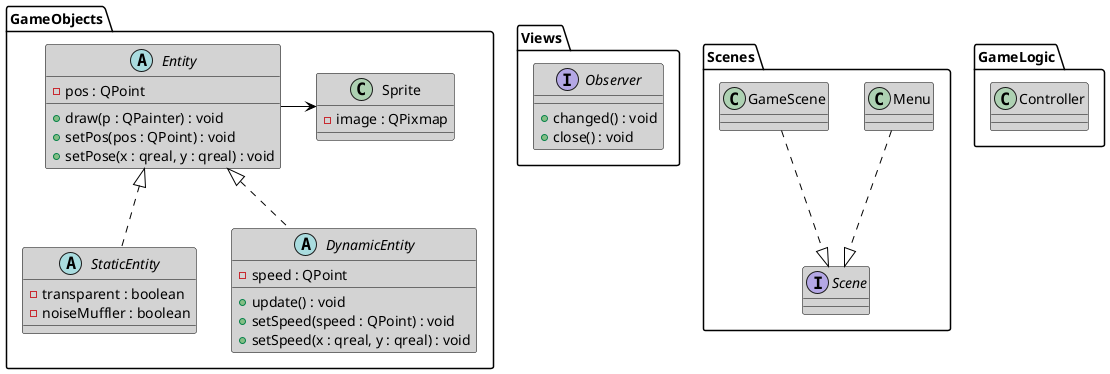 @startuml mvc

skinparam shadowing false
'skinparam linetype polyline
'skinparam linetype ortho

skinparam class {
    ArrowColor black
    BorderColor black
    BackGroundColor lightgrey
}

skinparam package {
    ArrowColor black
    BorderColor black
    BackGroundColor white
}

package Views {
    interface "Observer" as obs {
        +changed() : void
        +close() : void
    }
}

package GameObjects {
    abstract "Entity" as entity {
        -pos : QPoint

        +draw(p : QPainter) : void
        +setPos(pos : QPoint) : void
        +setPose(x : qreal, y : qreal) : void
    }

    class "Sprite" as sprite {
        -image : QPixmap
    }

    abstract "StaticEntity" as statE {
        -transparent : boolean
        -noiseMuffler : boolean
    }

    abstract "DynamicEntity" as dynE {
        -speed : QPoint

        +update() : void
        +setSpeed(speed : QPoint) : void
        +setSpeed(x : qreal, y : qreal) : void
    }

    entity -> sprite
    statE .up.|> entity
    dynE .up.|> entity
}

package Scenes {
    interface Scene {

    }

    class Menu {

    }

    class GameScene {

    }

    Menu ..|> Scene
    GameScene ..|> Scene
}

package GameLogic {
    class Controller
}

@enduml
